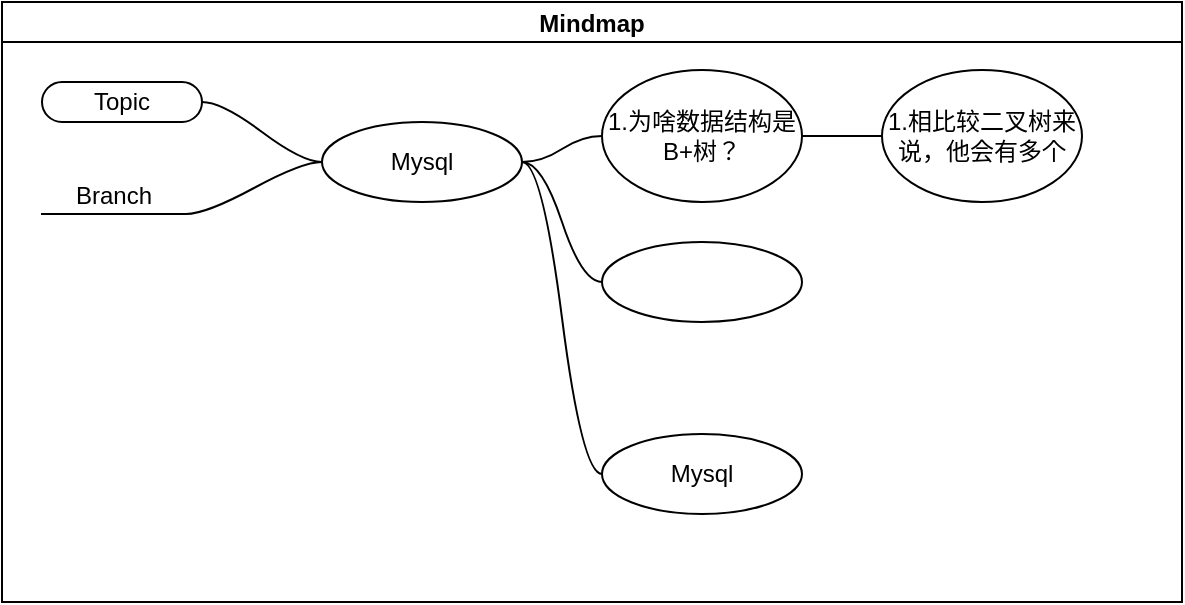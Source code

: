 <mxfile version="26.0.14">
  <diagram name="第 1 页" id="QWAvMjlgkS0l0zTdj9ND">
    <mxGraphModel dx="954" dy="581" grid="1" gridSize="10" guides="1" tooltips="1" connect="1" arrows="1" fold="1" page="1" pageScale="1" pageWidth="827" pageHeight="1169" math="0" shadow="0">
      <root>
        <mxCell id="0" />
        <mxCell id="1" parent="0" />
        <mxCell id="waf6uzRhBK3eIZ62U6gV-1" value="Mindmap" style="swimlane;startSize=20;horizontal=1;containerType=tree;" vertex="1" parent="1">
          <mxGeometry x="70" y="110" width="590" height="300" as="geometry" />
        </mxCell>
        <mxCell id="waf6uzRhBK3eIZ62U6gV-4" value="" style="edgeStyle=entityRelationEdgeStyle;startArrow=none;endArrow=none;segment=10;curved=1;sourcePerimeterSpacing=0;targetPerimeterSpacing=0;rounded=0;" edge="1" parent="waf6uzRhBK3eIZ62U6gV-1" source="waf6uzRhBK3eIZ62U6gV-6" target="waf6uzRhBK3eIZ62U6gV-9">
          <mxGeometry relative="1" as="geometry" />
        </mxCell>
        <mxCell id="waf6uzRhBK3eIZ62U6gV-5" value="" style="edgeStyle=entityRelationEdgeStyle;startArrow=none;endArrow=none;segment=10;curved=1;sourcePerimeterSpacing=0;targetPerimeterSpacing=0;rounded=0;" edge="1" parent="waf6uzRhBK3eIZ62U6gV-1" source="waf6uzRhBK3eIZ62U6gV-6" target="waf6uzRhBK3eIZ62U6gV-10">
          <mxGeometry relative="1" as="geometry" />
        </mxCell>
        <mxCell id="waf6uzRhBK3eIZ62U6gV-6" value="Mysql" style="ellipse;whiteSpace=wrap;html=1;align=center;treeFolding=1;treeMoving=1;newEdgeStyle={&quot;edgeStyle&quot;:&quot;entityRelationEdgeStyle&quot;,&quot;startArrow&quot;:&quot;none&quot;,&quot;endArrow&quot;:&quot;none&quot;,&quot;segment&quot;:10,&quot;curved&quot;:1,&quot;sourcePerimeterSpacing&quot;:0,&quot;targetPerimeterSpacing&quot;:0};" vertex="1" parent="waf6uzRhBK3eIZ62U6gV-1">
          <mxGeometry x="160" y="60" width="100" height="40" as="geometry" />
        </mxCell>
        <mxCell id="waf6uzRhBK3eIZ62U6gV-9" value="Topic" style="whiteSpace=wrap;html=1;rounded=1;arcSize=50;align=center;verticalAlign=middle;strokeWidth=1;autosize=1;spacing=4;treeFolding=1;treeMoving=1;newEdgeStyle={&quot;edgeStyle&quot;:&quot;entityRelationEdgeStyle&quot;,&quot;startArrow&quot;:&quot;none&quot;,&quot;endArrow&quot;:&quot;none&quot;,&quot;segment&quot;:10,&quot;curved&quot;:1,&quot;sourcePerimeterSpacing&quot;:0,&quot;targetPerimeterSpacing&quot;:0};" vertex="1" collapsed="1" parent="waf6uzRhBK3eIZ62U6gV-1">
          <mxGeometry x="20" y="40" width="80" height="20" as="geometry" />
        </mxCell>
        <mxCell id="waf6uzRhBK3eIZ62U6gV-10" value="Branch" style="whiteSpace=wrap;html=1;shape=partialRectangle;top=0;left=0;bottom=1;right=0;points=[[0,1],[1,1]];fillColor=none;align=center;verticalAlign=bottom;routingCenterY=0.5;snapToPoint=1;autosize=1;treeFolding=1;treeMoving=1;newEdgeStyle={&quot;edgeStyle&quot;:&quot;entityRelationEdgeStyle&quot;,&quot;startArrow&quot;:&quot;none&quot;,&quot;endArrow&quot;:&quot;none&quot;,&quot;segment&quot;:10,&quot;curved&quot;:1,&quot;sourcePerimeterSpacing&quot;:0,&quot;targetPerimeterSpacing&quot;:0};" vertex="1" parent="waf6uzRhBK3eIZ62U6gV-1">
          <mxGeometry x="20" y="80" width="72" height="26" as="geometry" />
        </mxCell>
        <mxCell id="waf6uzRhBK3eIZ62U6gV-13" value="" style="edgeStyle=entityRelationEdgeStyle;rounded=0;orthogonalLoop=1;jettySize=auto;html=1;startArrow=none;endArrow=none;segment=10;curved=1;sourcePerimeterSpacing=0;targetPerimeterSpacing=0;" edge="1" source="waf6uzRhBK3eIZ62U6gV-6" target="waf6uzRhBK3eIZ62U6gV-14" parent="waf6uzRhBK3eIZ62U6gV-1">
          <mxGeometry relative="1" as="geometry" />
        </mxCell>
        <mxCell id="waf6uzRhBK3eIZ62U6gV-14" value="1.为啥数据结构是 B+树？" style="ellipse;whiteSpace=wrap;html=1;align=center;treeFolding=1;treeMoving=1;newEdgeStyle={&quot;edgeStyle&quot;:&quot;entityRelationEdgeStyle&quot;,&quot;startArrow&quot;:&quot;none&quot;,&quot;endArrow&quot;:&quot;none&quot;,&quot;segment&quot;:10,&quot;curved&quot;:1,&quot;sourcePerimeterSpacing&quot;:0,&quot;targetPerimeterSpacing&quot;:0};" vertex="1" parent="waf6uzRhBK3eIZ62U6gV-1">
          <mxGeometry x="300" y="34" width="100" height="66" as="geometry" />
        </mxCell>
        <mxCell id="waf6uzRhBK3eIZ62U6gV-15" value="" style="edgeStyle=entityRelationEdgeStyle;rounded=0;orthogonalLoop=1;jettySize=auto;html=1;startArrow=none;endArrow=none;segment=10;curved=1;sourcePerimeterSpacing=0;targetPerimeterSpacing=0;" edge="1" source="waf6uzRhBK3eIZ62U6gV-6" target="waf6uzRhBK3eIZ62U6gV-16" parent="waf6uzRhBK3eIZ62U6gV-1">
          <mxGeometry relative="1" as="geometry" />
        </mxCell>
        <mxCell id="waf6uzRhBK3eIZ62U6gV-16" value="" style="ellipse;whiteSpace=wrap;html=1;align=center;treeFolding=1;treeMoving=1;newEdgeStyle={&quot;edgeStyle&quot;:&quot;entityRelationEdgeStyle&quot;,&quot;startArrow&quot;:&quot;none&quot;,&quot;endArrow&quot;:&quot;none&quot;,&quot;segment&quot;:10,&quot;curved&quot;:1,&quot;sourcePerimeterSpacing&quot;:0,&quot;targetPerimeterSpacing&quot;:0};" vertex="1" parent="waf6uzRhBK3eIZ62U6gV-1">
          <mxGeometry x="300" y="120" width="100" height="40" as="geometry" />
        </mxCell>
        <mxCell id="waf6uzRhBK3eIZ62U6gV-17" value="" style="edgeStyle=entityRelationEdgeStyle;rounded=0;orthogonalLoop=1;jettySize=auto;html=1;startArrow=none;endArrow=none;segment=10;curved=1;sourcePerimeterSpacing=0;targetPerimeterSpacing=0;" edge="1" source="waf6uzRhBK3eIZ62U6gV-6" target="waf6uzRhBK3eIZ62U6gV-18" parent="waf6uzRhBK3eIZ62U6gV-1">
          <mxGeometry relative="1" as="geometry" />
        </mxCell>
        <mxCell id="waf6uzRhBK3eIZ62U6gV-18" value="Mysql" style="ellipse;whiteSpace=wrap;html=1;align=center;treeFolding=1;treeMoving=1;newEdgeStyle={&quot;edgeStyle&quot;:&quot;entityRelationEdgeStyle&quot;,&quot;startArrow&quot;:&quot;none&quot;,&quot;endArrow&quot;:&quot;none&quot;,&quot;segment&quot;:10,&quot;curved&quot;:1,&quot;sourcePerimeterSpacing&quot;:0,&quot;targetPerimeterSpacing&quot;:0};" vertex="1" parent="waf6uzRhBK3eIZ62U6gV-1">
          <mxGeometry x="300" y="216" width="100" height="40" as="geometry" />
        </mxCell>
        <mxCell id="waf6uzRhBK3eIZ62U6gV-31" value="" style="edgeStyle=entityRelationEdgeStyle;rounded=0;orthogonalLoop=1;jettySize=auto;html=1;startArrow=none;endArrow=none;segment=10;curved=1;sourcePerimeterSpacing=0;targetPerimeterSpacing=0;" edge="1" target="waf6uzRhBK3eIZ62U6gV-32" source="waf6uzRhBK3eIZ62U6gV-14" parent="waf6uzRhBK3eIZ62U6gV-1">
          <mxGeometry relative="1" as="geometry">
            <mxPoint x="330" y="190" as="sourcePoint" />
          </mxGeometry>
        </mxCell>
        <mxCell id="waf6uzRhBK3eIZ62U6gV-32" value="1.相比较二叉树来说，他会有多个" style="ellipse;whiteSpace=wrap;html=1;align=center;treeFolding=1;treeMoving=1;newEdgeStyle={&quot;edgeStyle&quot;:&quot;entityRelationEdgeStyle&quot;,&quot;startArrow&quot;:&quot;none&quot;,&quot;endArrow&quot;:&quot;none&quot;,&quot;segment&quot;:10,&quot;curved&quot;:1,&quot;sourcePerimeterSpacing&quot;:0,&quot;targetPerimeterSpacing&quot;:0};" vertex="1" parent="waf6uzRhBK3eIZ62U6gV-1">
          <mxGeometry x="440" y="34" width="100" height="66" as="geometry" />
        </mxCell>
      </root>
    </mxGraphModel>
  </diagram>
</mxfile>
